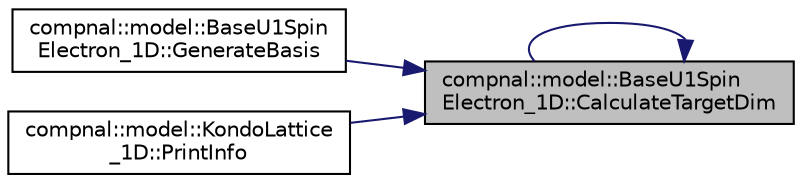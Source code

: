 digraph "compnal::model::BaseU1SpinElectron_1D::CalculateTargetDim"
{
 // INTERACTIVE_SVG=YES
 // LATEX_PDF_SIZE
  edge [fontname="Helvetica",fontsize="10",labelfontname="Helvetica",labelfontsize="10"];
  node [fontname="Helvetica",fontsize="10",shape=record];
  rankdir="RL";
  Node1 [label="compnal::model::BaseU1Spin\lElectron_1D::CalculateTargetDim",height=0.2,width=0.4,color="black", fillcolor="grey75", style="filled", fontcolor="black",tooltip="Calculate the dimension of the target Hilbert space specified by the system size ,..."];
  Node1 -> Node1 [dir="back",color="midnightblue",fontsize="10",style="solid",fontname="Helvetica"];
  Node1 -> Node2 [dir="back",color="midnightblue",fontsize="10",style="solid",fontname="Helvetica"];
  Node2 [label="compnal::model::BaseU1Spin\lElectron_1D::GenerateBasis",height=0.2,width=0.4,color="black", fillcolor="white", style="filled",URL="$de/d75/classcompnal_1_1model_1_1_base_u1_spin_electron__1_d.html#a4584edb50a1940eeda09d1ce654c9bc0",tooltip="Generate bases of the target Hilbert space specified by the system size , the magnitude of the local ..."];
  Node1 -> Node3 [dir="back",color="midnightblue",fontsize="10",style="solid",fontname="Helvetica"];
  Node3 [label="compnal::model::KondoLattice\l_1D::PrintInfo",height=0.2,width=0.4,color="black", fillcolor="white", style="filled",URL="$d1/d89/classcompnal_1_1model_1_1_kondo_lattice__1_d.html#aa800a6c89a40b7f52fd0e68177410fd7",tooltip="Print information about this class."];
}
